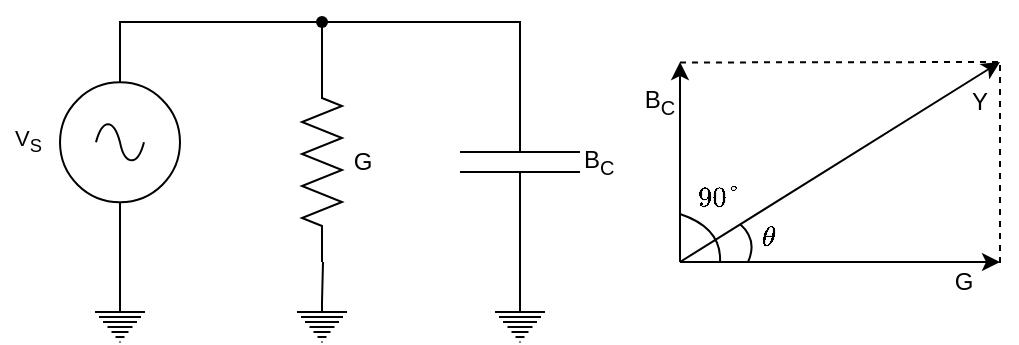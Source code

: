 <mxfile version="28.2.7">
  <diagram name="Page 1" id="Page-1">
    <mxGraphModel dx="777" dy="437" grid="1" gridSize="10" guides="1" tooltips="1" connect="1" arrows="1" fold="1" page="1" pageScale="1" pageWidth="827" pageHeight="1169" math="1" shadow="0">
      <root>
        <mxCell id="0" />
        <mxCell id="1" parent="0" />
        <mxCell id="cdTI_DB-WvsvUJYDGXtx-43" value="&lt;div align=&quot;right&quot;&gt;V&lt;sub&gt;S&lt;/sub&gt;&lt;/div&gt;" style="text;html=1;whiteSpace=wrap;strokeColor=none;fillColor=none;align=right;verticalAlign=middle;rounded=0;fontFamily=Helvetica;fontSize=11;fontColor=default;labelBackgroundColor=default;convertToSvg=1;" vertex="1" parent="1">
          <mxGeometry x="60" y="205.18" width="23" height="30" as="geometry" />
        </mxCell>
        <mxCell id="cdTI_DB-WvsvUJYDGXtx-44" style="edgeStyle=orthogonalEdgeStyle;shape=connector;rounded=0;orthogonalLoop=1;jettySize=auto;html=1;exitX=0.5;exitY=0;exitDx=0;exitDy=0;exitPerimeter=0;strokeColor=default;align=center;verticalAlign=middle;fontFamily=Helvetica;fontSize=11;fontColor=default;labelBackgroundColor=default;endArrow=none;endFill=0;" edge="1" parent="1" source="cdTI_DB-WvsvUJYDGXtx-45" target="cdTI_DB-WvsvUJYDGXtx-51">
          <mxGeometry relative="1" as="geometry">
            <Array as="points">
              <mxPoint x="120" y="160" />
            </Array>
          </mxGeometry>
        </mxCell>
        <mxCell id="cdTI_DB-WvsvUJYDGXtx-45" value="" style="pointerEvents=1;verticalLabelPosition=bottom;shadow=0;dashed=0;align=center;html=1;verticalAlign=top;shape=mxgraph.electrical.signal_sources.source;aspect=fixed;points=[[0.5,0,0],[1,0.5,0],[0.5,1,0],[0,0.5,0]];elSignalType=ac;convertToSvg=1;" vertex="1" parent="1">
          <mxGeometry x="90" y="190.18" width="60" height="60" as="geometry" />
        </mxCell>
        <mxCell id="cdTI_DB-WvsvUJYDGXtx-46" value="G" style="pointerEvents=1;verticalLabelPosition=bottom;shadow=0;dashed=0;align=center;html=1;verticalAlign=middle;shape=mxgraph.electrical.resistors.resistor_2;convertToSvg=1;rotation=90;horizontal=0;" vertex="1" parent="1">
          <mxGeometry x="171" y="220" width="100" height="20" as="geometry" />
        </mxCell>
        <mxCell id="cdTI_DB-WvsvUJYDGXtx-47" value="" style="edgeStyle=orthogonalEdgeStyle;rounded=0;orthogonalLoop=1;jettySize=auto;html=1;endArrow=none;endFill=0;" edge="1" parent="1" source="cdTI_DB-WvsvUJYDGXtx-48" target="cdTI_DB-WvsvUJYDGXtx-51">
          <mxGeometry relative="1" as="geometry">
            <Array as="points">
              <mxPoint x="320" y="160" />
            </Array>
          </mxGeometry>
        </mxCell>
        <mxCell id="cdTI_DB-WvsvUJYDGXtx-48" value="B&lt;sub&gt;C&lt;/sub&gt;" style="pointerEvents=1;verticalLabelPosition=bottom;shadow=0;dashed=0;align=left;html=1;verticalAlign=middle;shape=mxgraph.electrical.capacitors.capacitor_1;rotation=90;horizontal=0;convertToSvg=1;" vertex="1" parent="1">
          <mxGeometry x="270" y="200" width="100" height="60" as="geometry" />
        </mxCell>
        <mxCell id="cdTI_DB-WvsvUJYDGXtx-49" value="" style="edgeStyle=orthogonalEdgeStyle;shape=connector;rounded=0;orthogonalLoop=1;jettySize=auto;html=1;strokeColor=default;align=center;verticalAlign=middle;fontFamily=Helvetica;fontSize=11;fontColor=default;labelBackgroundColor=default;endArrow=none;endFill=0;" edge="1" parent="1" target="cdTI_DB-WvsvUJYDGXtx-46">
          <mxGeometry relative="1" as="geometry">
            <mxPoint x="221" y="300" as="sourcePoint" />
          </mxGeometry>
        </mxCell>
        <mxCell id="cdTI_DB-WvsvUJYDGXtx-50" value="" style="edgeStyle=orthogonalEdgeStyle;shape=connector;rounded=0;orthogonalLoop=1;jettySize=auto;html=1;strokeColor=default;align=center;verticalAlign=middle;fontFamily=Helvetica;fontSize=11;fontColor=default;labelBackgroundColor=default;endArrow=none;endFill=0;" edge="1" parent="1" source="cdTI_DB-WvsvUJYDGXtx-51" target="cdTI_DB-WvsvUJYDGXtx-46">
          <mxGeometry relative="1" as="geometry" />
        </mxCell>
        <mxCell id="cdTI_DB-WvsvUJYDGXtx-51" value="" style="shape=waypoint;sketch=0;size=6;pointerEvents=1;points=[];fillColor=default;resizable=0;rotatable=0;perimeter=centerPerimeter;snapToPoint=1;align=left;shadow=0;dashed=0;horizontal=0;" vertex="1" parent="1">
          <mxGeometry x="211" y="150" width="20" height="20" as="geometry" />
        </mxCell>
        <mxCell id="cdTI_DB-WvsvUJYDGXtx-52" value="" style="pointerEvents=1;verticalLabelPosition=bottom;shadow=0;dashed=0;align=center;html=1;verticalAlign=top;shape=mxgraph.electrical.signal_sources.protective_earth;fontFamily=Helvetica;fontSize=11;fontColor=default;labelBackgroundColor=default;" vertex="1" parent="1">
          <mxGeometry x="208.5" y="300" width="25" height="20" as="geometry" />
        </mxCell>
        <mxCell id="cdTI_DB-WvsvUJYDGXtx-53" value="" style="pointerEvents=1;verticalLabelPosition=bottom;shadow=0;dashed=0;align=center;html=1;verticalAlign=top;shape=mxgraph.electrical.signal_sources.protective_earth;fontFamily=Helvetica;fontSize=11;fontColor=default;labelBackgroundColor=default;" vertex="1" parent="1">
          <mxGeometry x="307.5" y="300" width="25" height="20" as="geometry" />
        </mxCell>
        <mxCell id="cdTI_DB-WvsvUJYDGXtx-54" value="" style="pointerEvents=1;verticalLabelPosition=bottom;shadow=0;dashed=0;align=center;html=1;verticalAlign=top;shape=mxgraph.electrical.signal_sources.protective_earth;fontFamily=Helvetica;fontSize=11;fontColor=default;labelBackgroundColor=default;" vertex="1" parent="1">
          <mxGeometry x="107.5" y="300" width="25" height="20" as="geometry" />
        </mxCell>
        <mxCell id="cdTI_DB-WvsvUJYDGXtx-55" style="edgeStyle=orthogonalEdgeStyle;shape=connector;rounded=0;orthogonalLoop=1;jettySize=auto;html=1;exitX=0.5;exitY=1;exitDx=0;exitDy=0;exitPerimeter=0;entryX=0.5;entryY=0;entryDx=0;entryDy=0;entryPerimeter=0;strokeColor=default;align=center;verticalAlign=middle;fontFamily=Helvetica;fontSize=11;fontColor=default;labelBackgroundColor=default;endArrow=none;endFill=0;" edge="1" parent="1" source="cdTI_DB-WvsvUJYDGXtx-45" target="cdTI_DB-WvsvUJYDGXtx-54">
          <mxGeometry relative="1" as="geometry" />
        </mxCell>
        <mxCell id="cdTI_DB-WvsvUJYDGXtx-56" style="edgeStyle=orthogonalEdgeStyle;shape=connector;rounded=0;orthogonalLoop=1;jettySize=auto;html=1;exitX=1;exitY=0.5;exitDx=0;exitDy=0;exitPerimeter=0;entryX=0.5;entryY=0;entryDx=0;entryDy=0;entryPerimeter=0;strokeColor=default;align=center;verticalAlign=middle;fontFamily=Helvetica;fontSize=11;fontColor=default;labelBackgroundColor=default;endArrow=none;endFill=0;" edge="1" parent="1" source="cdTI_DB-WvsvUJYDGXtx-48" target="cdTI_DB-WvsvUJYDGXtx-53">
          <mxGeometry relative="1" as="geometry" />
        </mxCell>
        <mxCell id="cdTI_DB-WvsvUJYDGXtx-58" value="$$\theta$$" style="text;html=1;whiteSpace=wrap;strokeColor=none;fillColor=none;align=center;verticalAlign=middle;rounded=0;" vertex="1" parent="1">
          <mxGeometry x="434" y="258" width="20" height="20" as="geometry" />
        </mxCell>
        <mxCell id="cdTI_DB-WvsvUJYDGXtx-59" value="" style="edgeStyle=none;orthogonalLoop=1;jettySize=auto;html=1;rounded=0;" edge="1" parent="1">
          <mxGeometry width="80" relative="1" as="geometry">
            <mxPoint x="400" y="280" as="sourcePoint" />
            <mxPoint x="560" y="280" as="targetPoint" />
            <Array as="points" />
          </mxGeometry>
        </mxCell>
        <mxCell id="cdTI_DB-WvsvUJYDGXtx-60" value="" style="edgeStyle=none;orthogonalLoop=1;jettySize=auto;html=1;rounded=0;" edge="1" parent="1">
          <mxGeometry width="80" relative="1" as="geometry">
            <mxPoint x="400" y="280" as="sourcePoint" />
            <mxPoint x="400" y="180" as="targetPoint" />
            <Array as="points" />
          </mxGeometry>
        </mxCell>
        <mxCell id="cdTI_DB-WvsvUJYDGXtx-61" value="" style="edgeStyle=none;orthogonalLoop=1;jettySize=auto;html=1;rounded=0;" edge="1" parent="1">
          <mxGeometry width="80" relative="1" as="geometry">
            <mxPoint x="400" y="280" as="sourcePoint" />
            <mxPoint x="560" y="180" as="targetPoint" />
            <Array as="points" />
          </mxGeometry>
        </mxCell>
        <mxCell id="cdTI_DB-WvsvUJYDGXtx-62" value="" style="curved=1;endArrow=none;html=1;rounded=0;endFill=0;" edge="1" parent="1">
          <mxGeometry width="50" height="50" relative="1" as="geometry">
            <mxPoint x="430" y="261" as="sourcePoint" />
            <mxPoint x="434" y="280" as="targetPoint" />
            <Array as="points">
              <mxPoint x="439" y="269" />
            </Array>
          </mxGeometry>
        </mxCell>
        <mxCell id="cdTI_DB-WvsvUJYDGXtx-63" value="G" style="text;html=1;whiteSpace=wrap;strokeColor=none;fillColor=none;align=center;verticalAlign=middle;rounded=0;" vertex="1" parent="1">
          <mxGeometry x="532" y="280" width="20" height="20" as="geometry" />
        </mxCell>
        <mxCell id="cdTI_DB-WvsvUJYDGXtx-64" value="B&lt;sub&gt;C&lt;/sub&gt;" style="text;html=1;whiteSpace=wrap;strokeColor=none;fillColor=none;align=center;verticalAlign=middle;rounded=0;" vertex="1" parent="1">
          <mxGeometry x="380" y="190" width="20" height="20" as="geometry" />
        </mxCell>
        <mxCell id="cdTI_DB-WvsvUJYDGXtx-65" value="Y" style="text;html=1;whiteSpace=wrap;strokeColor=none;fillColor=none;align=center;verticalAlign=middle;rounded=0;" vertex="1" parent="1">
          <mxGeometry x="540" y="190" width="20" height="20" as="geometry" />
        </mxCell>
        <mxCell id="cdTI_DB-WvsvUJYDGXtx-66" value="" style="edgeStyle=none;orthogonalLoop=1;jettySize=auto;html=1;rounded=0;endArrow=none;endFill=0;dashed=1;" edge="1" parent="1">
          <mxGeometry width="80" relative="1" as="geometry">
            <mxPoint x="400" y="180.24" as="sourcePoint" />
            <mxPoint x="560" y="180" as="targetPoint" />
            <Array as="points" />
          </mxGeometry>
        </mxCell>
        <mxCell id="cdTI_DB-WvsvUJYDGXtx-67" value="" style="edgeStyle=none;orthogonalLoop=1;jettySize=auto;html=1;rounded=0;endArrow=none;endFill=0;dashed=1;" edge="1" parent="1">
          <mxGeometry width="80" relative="1" as="geometry">
            <mxPoint x="560" y="280.49" as="sourcePoint" />
            <mxPoint x="560" y="180" as="targetPoint" />
            <Array as="points" />
          </mxGeometry>
        </mxCell>
        <mxCell id="cdTI_DB-WvsvUJYDGXtx-68" value="" style="curved=1;endArrow=none;html=1;rounded=0;endFill=0;" edge="1" parent="1">
          <mxGeometry width="50" height="50" relative="1" as="geometry">
            <mxPoint x="400" y="256" as="sourcePoint" />
            <mxPoint x="420" y="280" as="targetPoint" />
            <Array as="points">
              <mxPoint x="421" y="263" />
            </Array>
          </mxGeometry>
        </mxCell>
        <mxCell id="cdTI_DB-WvsvUJYDGXtx-69" value="$$90\unicode{xB0}$$" style="text;html=1;whiteSpace=wrap;strokeColor=none;fillColor=none;align=center;verticalAlign=middle;rounded=0;convertToSvg=0;" vertex="1" parent="1">
          <mxGeometry x="400" y="238" width="40" height="20" as="geometry" />
        </mxCell>
      </root>
    </mxGraphModel>
  </diagram>
</mxfile>
